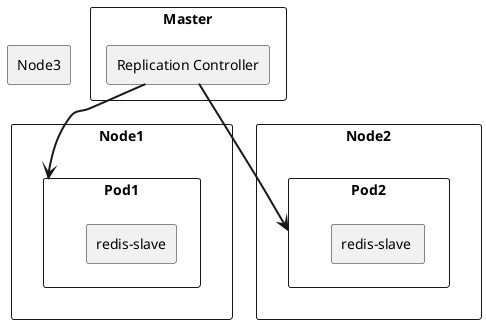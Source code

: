 @startuml

rectangle Master {
    rectangle RC [
        Replication Controller
    ]
}

rectangle Node1 {
    rectangle Pod1 {
        rectangle "redis-slave"
    }
}

rectangle Node2 {
    rectangle Pod2 {
        rectangle "redis-slave "
    }
}

rectangle Node3 {
}

RC =down=> Pod1
RC =down=> Pod2

@enduml
